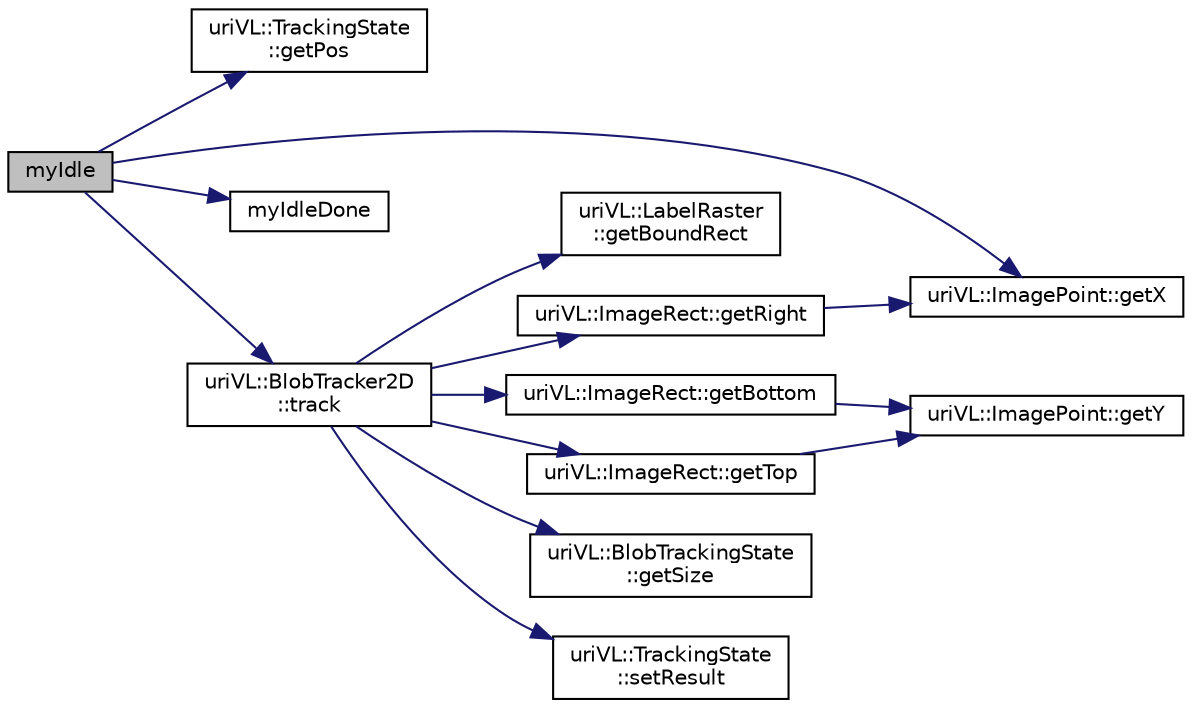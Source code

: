 digraph "myIdle"
{
  edge [fontname="Helvetica",fontsize="10",labelfontname="Helvetica",labelfontsize="10"];
  node [fontname="Helvetica",fontsize="10",shape=record];
  rankdir="LR";
  Node1 [label="myIdle",height=0.2,width=0.4,color="black", fillcolor="grey75", style="filled", fontcolor="black"];
  Node1 -> Node2 [color="midnightblue",fontsize="10",style="solid",fontname="Helvetica"];
  Node2 [label="uriVL::TrackingState\l::getPos",height=0.2,width=0.4,color="black", fillcolor="white", style="filled",URL="$classuriVL_1_1TrackingState.html#a00a2021bf2969596941434f48bea56c3",tooltip="get the position in state information "];
  Node1 -> Node3 [color="midnightblue",fontsize="10",style="solid",fontname="Helvetica"];
  Node3 [label="uriVL::ImagePoint::getX",height=0.2,width=0.4,color="black", fillcolor="white", style="filled",URL="$classuriVL_1_1ImagePoint.html#a4845eb34e164c8dffd9b366cf61f3f5b",tooltip="Returns the point&#39;s x coordinate. "];
  Node1 -> Node4 [color="midnightblue",fontsize="10",style="solid",fontname="Helvetica"];
  Node4 [label="myIdleDone",height=0.2,width=0.4,color="black", fillcolor="white", style="filled",URL="$Tracking2D__main_8cpp.html#aecb76b76a1aa99390ebe7615612927dd"];
  Node1 -> Node5 [color="midnightblue",fontsize="10",style="solid",fontname="Helvetica"];
  Node5 [label="uriVL::BlobTracker2D\l::track",height=0.2,width=0.4,color="black", fillcolor="white", style="filled",URL="$classuriVL_1_1BlobTracker2D.html#a84d333c8a54cc8b903ef1c613771abe2"];
  Node5 -> Node6 [color="midnightblue",fontsize="10",style="solid",fontname="Helvetica"];
  Node6 [label="uriVL::LabelRaster\l::getBoundRect",height=0.2,width=0.4,color="black", fillcolor="white", style="filled",URL="$classuriVL_1_1LabelRaster.html#af143d20cc3b0f8896ea4e4c76e42ce46",tooltip="Returns the label raster&#39;s bounding rectangle. "];
  Node5 -> Node7 [color="midnightblue",fontsize="10",style="solid",fontname="Helvetica"];
  Node7 [label="uriVL::ImageRect::getRight",height=0.2,width=0.4,color="black", fillcolor="white", style="filled",URL="$classuriVL_1_1ImageRect.html#a89884bd1866a1b7ffb67d4cc1ec1a052",tooltip="Returns the maximum x coordinate of the rectangle. "];
  Node7 -> Node3 [color="midnightblue",fontsize="10",style="solid",fontname="Helvetica"];
  Node5 -> Node8 [color="midnightblue",fontsize="10",style="solid",fontname="Helvetica"];
  Node8 [label="uriVL::ImageRect::getBottom",height=0.2,width=0.4,color="black", fillcolor="white", style="filled",URL="$classuriVL_1_1ImageRect.html#acb34c902550ecb25f7fa6ffb620aea71",tooltip="Returns the maximum y coordinate of the rectangle. "];
  Node8 -> Node9 [color="midnightblue",fontsize="10",style="solid",fontname="Helvetica"];
  Node9 [label="uriVL::ImagePoint::getY",height=0.2,width=0.4,color="black", fillcolor="white", style="filled",URL="$classuriVL_1_1ImagePoint.html#a4edda1ad5b1f3b39db3ac200dfddf016",tooltip="Returns the point&#39;s y coordinate. "];
  Node5 -> Node10 [color="midnightblue",fontsize="10",style="solid",fontname="Helvetica"];
  Node10 [label="uriVL::ImageRect::getTop",height=0.2,width=0.4,color="black", fillcolor="white", style="filled",URL="$classuriVL_1_1ImageRect.html#a2715b0a7b291354fd839a95ece0e0aba",tooltip="Returns the minimum y coordinate of the rectangle. "];
  Node10 -> Node9 [color="midnightblue",fontsize="10",style="solid",fontname="Helvetica"];
  Node5 -> Node11 [color="midnightblue",fontsize="10",style="solid",fontname="Helvetica"];
  Node11 [label="uriVL::BlobTrackingState\l::getSize",height=0.2,width=0.4,color="black", fillcolor="white", style="filled",URL="$classuriVL_1_1BlobTrackingState.html#a0d3b2117d47ae055486c756d8ef278af",tooltip="get the size of the blob "];
  Node5 -> Node12 [color="midnightblue",fontsize="10",style="solid",fontname="Helvetica"];
  Node12 [label="uriVL::TrackingState\l::setResult",height=0.2,width=0.4,color="black", fillcolor="white", style="filled",URL="$classuriVL_1_1TrackingState.html#abb07e4e140f51414149a3b6735fb58a5",tooltip="set tracking result "];
}
